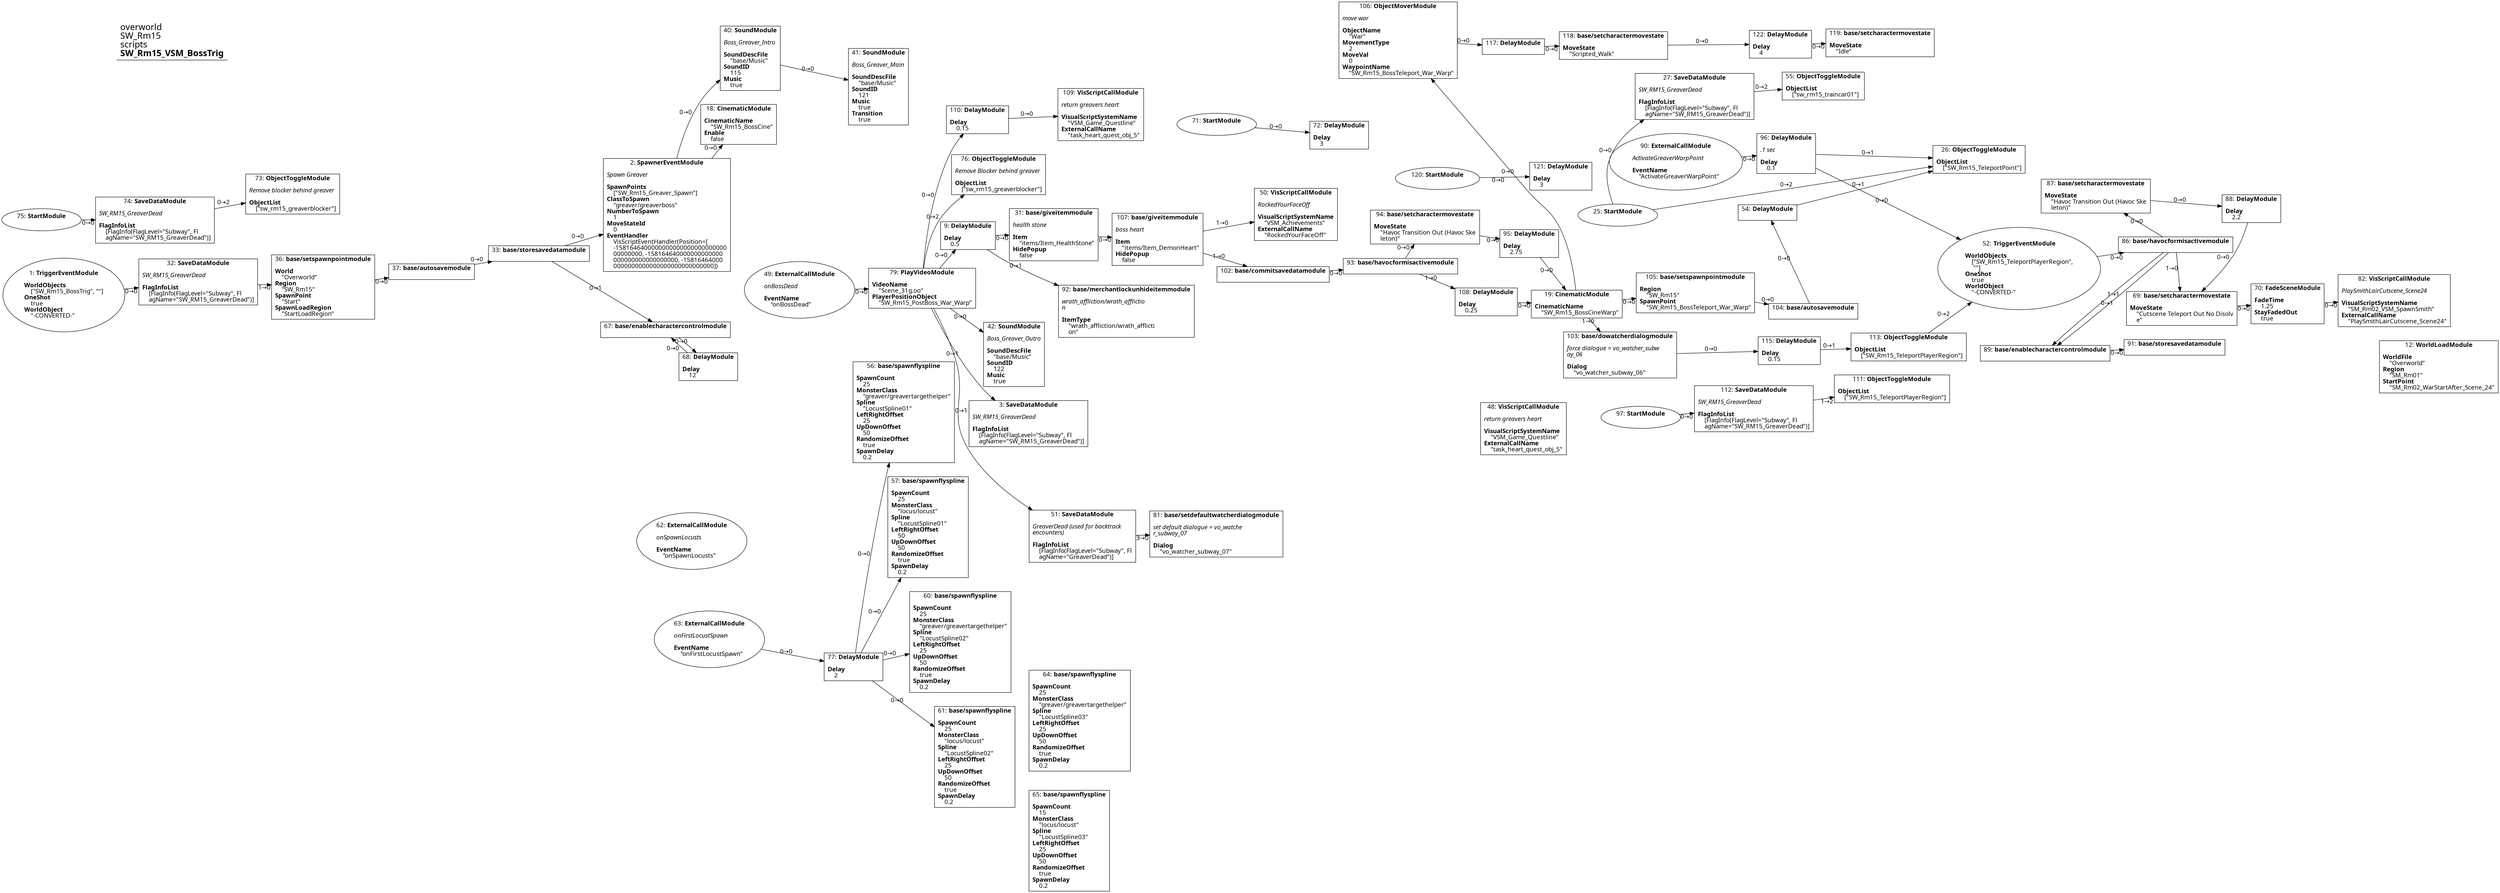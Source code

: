 digraph {
    layout = fdp;
    overlap = prism;
    sep = "+16";
    splines = spline;

    node [ shape = box ];

    graph [ fontname = "Segoe UI" ];
    node [ fontname = "Segoe UI" ];
    edge [ fontname = "Segoe UI" ];

    1 [ label = <1: <b>TriggerEventModule</b><br/><br/><b>WorldObjects</b><br align="left"/>    [&quot;SW_Rm15_BossTrig&quot;, &quot;&quot;]<br align="left"/><b>OneShot</b><br align="left"/>    true<br align="left"/><b>WorldObject</b><br align="left"/>    &quot;-CONVERTED-&quot;<br align="left"/>> ];
    1 [ shape = oval ]
    1 [ pos = "-1.5070001,0.36800003!" ];
    1 -> 32 [ label = "0→0" ];

    2 [ label = <2: <b>SpawnerEventModule</b><br/><br/><i>Spawn Greaver<br align="left"/></i><br align="left"/><b>SpawnPoints</b><br align="left"/>    [&quot;SW_Rm15_Greaver_Spawn&quot;]<br align="left"/><b>ClassToSpawn</b><br align="left"/>    &quot;greaver/greaverboss&quot;<br align="left"/><b>NumberToSpawn</b><br align="left"/>    1<br align="left"/><b>MoveStateId</b><br align="left"/>    0<br align="left"/><b>EventHandler</b><br align="left"/>    VisScriptEventHandler(Position=[<br align="left"/>    -1581646400000000000000000000000<br align="left"/>    00000000, -158164640000000000000<br align="left"/>    000000000000000000, -15816464000<br align="left"/>    0000000000000000000000000000])<br align="left"/>> ];
    2 [ pos = "-0.37100002,0.34500003!" ];
    2 -> 18 [ label = "0→0" ];
    2 -> 40 [ label = "0→0" ];

    3 [ label = <3: <b>SaveDataModule</b><br/><br/><i>SW_RM15_GreaverDead<br align="left"/></i><br align="left"/><b>FlagInfoList</b><br align="left"/>    [FlagInfo(FlagLevel=&quot;Subway&quot;, Fl<br align="left"/>    agName=&quot;SW_RM15_GreaverDead&quot;)]<br align="left"/>> ];
    3 [ pos = "0.45100003,0.026!" ];

    9 [ label = <9: <b>DelayModule</b><br/><br/><b>Delay</b><br align="left"/>    0.5<br align="left"/>> ];
    9 [ pos = "0.45100003,0.379!" ];
    9 -> 92 [ label = "0→1" ];
    9 -> 31 [ label = "0→0" ];

    12 [ label = <12: <b>WorldLoadModule</b><br/><br/><b>WorldFile</b><br align="left"/>    &quot;Overworld&quot;<br align="left"/><b>Region</b><br align="left"/>    &quot;SM_Rm01&quot;<br align="left"/><b>StartPoint</b><br align="left"/>    &quot;SM_Rm02_WarStartAfter_Scene_24&quot;<br align="left"/>> ];
    12 [ pos = "4.576,0.127!" ];

    18 [ label = <18: <b>CinematicModule</b><br/><br/><b>CinematicName</b><br align="left"/>    &quot;SW_Rm15_BossCine&quot;<br align="left"/><b>Enable</b><br align="left"/>    false<br align="left"/>> ];
    18 [ pos = "-0.323,0.77500004!" ];

    19 [ label = <19: <b>CinematicModule</b><br/><br/><b>CinematicName</b><br align="left"/>    &quot;SW_Rm15_BossCineWarp&quot;<br align="left"/>> ];
    19 [ pos = "1.9260001,0.333!" ];
    19 -> 103 [ label = "1→0" ];
    19 -> 106 [ label = "0→0" ];
    19 -> 105 [ label = "0→0" ];

    25 [ label = <25: <b>StartModule</b><br/><br/>> ];
    25 [ shape = oval ]
    25 [ pos = "2.5,0.823!" ];
    25 -> 27 [ label = "0→0" ];
    25 -> 26 [ label = "0→2" ];

    26 [ label = <26: <b>ObjectToggleModule</b><br/><br/><b>ObjectList</b><br align="left"/>    [&quot;SW_Rm15_TeleportPoint&quot;]<br align="left"/>> ];
    26 [ pos = "3.2370002,0.869!" ];

    27 [ label = <27: <b>SaveDataModule</b><br/><br/><i>SW_RM15_GreaverDead<br align="left"/></i><br align="left"/><b>FlagInfoList</b><br align="left"/>    [FlagInfo(FlagLevel=&quot;Subway&quot;, Fl<br align="left"/>    agName=&quot;SW_RM15_GreaverDead&quot;)]<br align="left"/>> ];
    27 [ pos = "2.762,1.1400001!" ];
    27 -> 55 [ label = "0→2" ];

    31 [ label = <31: <b>base/giveitemmodule</b><br/><br/><i>health stone<br align="left"/></i><br align="left"/><b>Item</b><br align="left"/>    &quot;items/Item_HealthStone&quot;<br align="left"/><b>HidePopup</b><br align="left"/>    false<br align="left"/>> ];
    31 [ pos = "0.634,0.379!" ];
    31 -> 107 [ label = "0→0" ];

    32 [ label = <32: <b>SaveDataModule</b><br/><br/><i>SW_RM15_GreaverDead<br align="left"/></i><br align="left"/><b>FlagInfoList</b><br align="left"/>    [FlagInfo(FlagLevel=&quot;Subway&quot;, Fl<br align="left"/>    agName=&quot;SW_RM15_GreaverDead&quot;)]<br align="left"/>> ];
    32 [ pos = "-1.213,0.36800003!" ];
    32 -> 36 [ label = "1→0" ];

    33 [ label = <33: <b>base/storesavedatamodule</b><br/><br/>> ];
    33 [ pos = "-0.628,0.34500003!" ];
    33 -> 2 [ label = "0→0" ];
    33 -> 67 [ label = "0→1" ];

    36 [ label = <36: <b>base/setspawnpointmodule</b><br/><br/><b>World</b><br align="left"/>    &quot;Overworld&quot;<br align="left"/><b>Region</b><br align="left"/>    &quot;SW_Rm15&quot;<br align="left"/><b>SpawnPoint</b><br align="left"/>    &quot;Start&quot;<br align="left"/><b>SpawnLoadRegion</b><br align="left"/>    &quot;StartLoadRegion&quot;<br align="left"/>> ];
    36 [ pos = "-0.99500006,0.34500003!" ];
    36 -> 37 [ label = "0→0" ];

    37 [ label = <37: <b>base/autosavemodule</b><br/><br/>> ];
    37 [ pos = "-0.78800005,0.34500003!" ];
    37 -> 33 [ label = "0→0" ];

    40 [ label = <40: <b>SoundModule</b><br/><br/><i>Boss_Greaver_Intro<br align="left"/></i><br align="left"/><b>SoundDescFile</b><br align="left"/>    &quot;base/Music&quot;<br align="left"/><b>SoundID</b><br align="left"/>    115<br align="left"/><b>Music</b><br align="left"/>    true<br align="left"/>> ];
    40 [ pos = "-0.32200003,0.9250001!" ];
    40 -> 41 [ label = "0→0" ];

    41 [ label = <41: <b>SoundModule</b><br/><br/><i>Boss_Greaver_Main<br align="left"/></i><br align="left"/><b>SoundDescFile</b><br align="left"/>    &quot;base/Music&quot;<br align="left"/><b>SoundID</b><br align="left"/>    121<br align="left"/><b>Music</b><br align="left"/>    true<br align="left"/><b>Transition</b><br align="left"/>    true<br align="left"/>> ];
    41 [ pos = "-0.113000005,0.924!" ];

    42 [ label = <42: <b>SoundModule</b><br/><br/><i>Boss_Greaver_Outro<br align="left"/></i><br align="left"/><b>SoundDescFile</b><br align="left"/>    &quot;base/Music&quot;<br align="left"/><b>SoundID</b><br align="left"/>    122<br align="left"/><b>Music</b><br align="left"/>    true<br align="left"/>> ];
    42 [ pos = "0.45000002,0.179!" ];

    48 [ label = <48: <b>VisScriptCallModule</b><br/><br/><i>return greavers heart<br align="left"/></i><br align="left"/><b>VisualScriptSystemName</b><br align="left"/>    &quot;VSM_Game_Questline&quot;<br align="left"/><b>ExternalCallName</b><br align="left"/>    &quot;task_heart_quest_obj_5&quot;<br align="left"/>> ];
    48 [ pos = "2.108,0.059000004!" ];

    49 [ label = <49: <b>ExternalCallModule</b><br/><br/><i>onBossDead<br align="left"/></i><br align="left"/><b>EventName</b><br align="left"/>    &quot;onBossDead&quot;<br align="left"/>> ];
    49 [ shape = oval ]
    49 [ pos = "-0.120000005,0.293!" ];
    49 -> 79 [ label = "0→0" ];

    50 [ label = <50: <b>VisScriptCallModule</b><br/><br/><i>RockedYourFaceOff<br align="left"/></i><br align="left"/><b>VisualScriptSystemName</b><br align="left"/>    &quot;VSM_Achievements&quot;<br align="left"/><b>ExternalCallName</b><br align="left"/>    &quot;RockedYourFaceOff&quot;<br align="left"/>> ];
    50 [ pos = "0.98600006,0.44000003!" ];

    51 [ label = <51: <b>SaveDataModule</b><br/><br/><i>GreaverDead (used for backtrack <br align="left"/>encounters)<br align="left"/></i><br align="left"/><b>FlagInfoList</b><br align="left"/>    [FlagInfo(FlagLevel=&quot;Subway&quot;, Fl<br align="left"/>    agName=&quot;GreaverDead&quot;)]<br align="left"/>> ];
    51 [ pos = "0.45000002,-0.13800001!" ];
    51 -> 81 [ label = "3→0" ];

    52 [ label = <52: <b>TriggerEventModule</b><br/><br/><b>WorldObjects</b><br align="left"/>    [&quot;SW_Rm15_TeleportPlayerRegion&quot;,<br align="left"/>     &quot;&quot;]<br align="left"/><b>OneShot</b><br align="left"/>    true<br align="left"/><b>WorldObject</b><br align="left"/>    &quot;-CONVERTED-&quot;<br align="left"/>> ];
    52 [ shape = oval ]
    52 [ pos = "2.986,0.333!" ];
    52 -> 86 [ label = "0→0" ];

    54 [ label = <54: <b>DelayModule</b><br/><br/>> ];
    54 [ pos = "2.8960001,0.75600004!" ];
    54 -> 26 [ label = "0→1" ];

    55 [ label = <55: <b>ObjectToggleModule</b><br/><br/><b>ObjectList</b><br align="left"/>    [&quot;sw_rm15_traincar01&quot;]<br align="left"/>> ];
    55 [ pos = "2.9840002,1.1860001!" ];

    56 [ label = <56: <b>base/spawnflyspline</b><br/><br/><b>SpawnCount</b><br align="left"/>    25<br align="left"/><b>MonsterClass</b><br align="left"/>    &quot;greaver/greavertargethelper&quot;<br align="left"/><b>Spline</b><br align="left"/>    &quot;LocustSpline01&quot;<br align="left"/><b>LeftRightOffset</b><br align="left"/>    25<br align="left"/><b>UpDownOffset</b><br align="left"/>    50<br align="left"/><b>RandomizeOffset</b><br align="left"/>    true<br align="left"/><b>SpawnDelay</b><br align="left"/>    0.2<br align="left"/>> ];
    56 [ pos = "-0.388,-0.40600002!" ];

    57 [ label = <57: <b>base/spawnflyspline</b><br/><br/><b>SpawnCount</b><br align="left"/>    25<br align="left"/><b>MonsterClass</b><br align="left"/>    &quot;locus/locust&quot;<br align="left"/><b>Spline</b><br align="left"/>    &quot;LocustSpline01&quot;<br align="left"/><b>LeftRightOffset</b><br align="left"/>    50<br align="left"/><b>UpDownOffset</b><br align="left"/>    50<br align="left"/><b>RandomizeOffset</b><br align="left"/>    true<br align="left"/><b>SpawnDelay</b><br align="left"/>    0.2<br align="left"/>> ];
    57 [ pos = "-0.39200002,-0.492!" ];

    60 [ label = <60: <b>base/spawnflyspline</b><br/><br/><b>SpawnCount</b><br align="left"/>    25<br align="left"/><b>MonsterClass</b><br align="left"/>    &quot;greaver/greavertargethelper&quot;<br align="left"/><b>Spline</b><br align="left"/>    &quot;LocustSpline02&quot;<br align="left"/><b>LeftRightOffset</b><br align="left"/>    25<br align="left"/><b>UpDownOffset</b><br align="left"/>    50<br align="left"/><b>RandomizeOffset</b><br align="left"/>    true<br align="left"/><b>SpawnDelay</b><br align="left"/>    0.2<br align="left"/>> ];
    60 [ pos = "-0.38900003,-0.569!" ];

    61 [ label = <61: <b>base/spawnflyspline</b><br/><br/><b>SpawnCount</b><br align="left"/>    25<br align="left"/><b>MonsterClass</b><br align="left"/>    &quot;locus/locust&quot;<br align="left"/><b>Spline</b><br align="left"/>    &quot;LocustSpline02&quot;<br align="left"/><b>LeftRightOffset</b><br align="left"/>    25<br align="left"/><b>UpDownOffset</b><br align="left"/>    50<br align="left"/><b>RandomizeOffset</b><br align="left"/>    true<br align="left"/><b>SpawnDelay</b><br align="left"/>    0.2<br align="left"/>> ];
    61 [ pos = "-0.39000002,-0.648!" ];

    62 [ label = <62: <b>ExternalCallModule</b><br/><br/><i>onSpawnLocusts<br align="left"/></i><br align="left"/><b>EventName</b><br align="left"/>    &quot;onSpawnLocusts&quot;<br align="left"/>> ];
    62 [ shape = oval ]
    62 [ pos = "-0.92200005,-0.42600003!" ];

    63 [ label = <63: <b>ExternalCallModule</b><br/><br/><i>onFirstLocustSpawn<br align="left"/></i><br align="left"/><b>EventName</b><br align="left"/>    &quot;onFirstLocustSpawn&quot;<br align="left"/>> ];
    63 [ shape = oval ]
    63 [ pos = "-0.933,-0.648!" ];
    63 -> 77 [ label = "0→0" ];

    64 [ label = <64: <b>base/spawnflyspline</b><br/><br/><b>SpawnCount</b><br align="left"/>    25<br align="left"/><b>MonsterClass</b><br align="left"/>    &quot;greaver/greavertargethelper&quot;<br align="left"/><b>Spline</b><br align="left"/>    &quot;LocustSpline03&quot;<br align="left"/><b>LeftRightOffset</b><br align="left"/>    25<br align="left"/><b>UpDownOffset</b><br align="left"/>    50<br align="left"/><b>RandomizeOffset</b><br align="left"/>    true<br align="left"/><b>SpawnDelay</b><br align="left"/>    0.2<br align="left"/>> ];
    64 [ pos = "0.16900001,-0.71900004!" ];

    65 [ label = <65: <b>base/spawnflyspline</b><br/><br/><b>SpawnCount</b><br align="left"/>    15<br align="left"/><b>MonsterClass</b><br align="left"/>    &quot;locus/locust&quot;<br align="left"/><b>Spline</b><br align="left"/>    &quot;LocustSpline03&quot;<br align="left"/><b>LeftRightOffset</b><br align="left"/>    25<br align="left"/><b>UpDownOffset</b><br align="left"/>    50<br align="left"/><b>RandomizeOffset</b><br align="left"/>    true<br align="left"/><b>SpawnDelay</b><br align="left"/>    0.2<br align="left"/>> ];
    65 [ pos = "0.16600001,-0.82800007!" ];

    67 [ label = <67: <b>base/enablecharactercontrolmodule</b><br/><br/>> ];
    67 [ pos = "-0.569,0.08800001!" ];
    67 -> 68 [ label = "0→0" ];

    68 [ label = <68: <b>DelayModule</b><br/><br/><b>Delay</b><br align="left"/>    12<br align="left"/>> ];
    68 [ pos = "-0.47800002,-0.062000003!" ];
    68 -> 67 [ label = "0→0" ];

    69 [ label = <69: <b>base/setcharactermovestate</b><br/><br/><b>MoveState</b><br align="left"/>    &quot;Cutscene Teleport Out No Disolv<br align="left"/>    e&quot;<br align="left"/>> ];
    69 [ pos = "3.943,0.31!" ];
    69 -> 70 [ label = "0→0" ];

    70 [ label = <70: <b>FadeSceneModule</b><br/><br/><b>FadeTime</b><br align="left"/>    1.25<br align="left"/><b>StayFadedOut</b><br align="left"/>    true<br align="left"/>> ];
    70 [ pos = "4.214,0.31!" ];
    70 -> 82 [ label = "0→0" ];

    71 [ label = <71: <b>StartModule</b><br/><br/>> ];
    71 [ shape = oval ]
    71 [ pos = "0.91400003,0.86800003!" ];
    71 -> 72 [ label = "0→0" ];

    72 [ label = <72: <b>DelayModule</b><br/><br/><b>Delay</b><br align="left"/>    3<br align="left"/>> ];
    72 [ pos = "1.103,0.86800003!" ];

    73 [ label = <73: <b>ObjectToggleModule</b><br/><br/><i>Remove blocker behind greaver<br align="left"/></i><br align="left"/><b>ObjectList</b><br align="left"/>    [&quot;sw_rm15_greaverblocker&quot;]<br align="left"/>> ];
    73 [ pos = "-0.97900003,0.689!" ];

    74 [ label = <74: <b>SaveDataModule</b><br/><br/><i>SW_RM15_GreaverDead<br align="left"/></i><br align="left"/><b>FlagInfoList</b><br align="left"/>    [FlagInfo(FlagLevel=&quot;Subway&quot;, Fl<br align="left"/>    agName=&quot;SW_RM15_GreaverDead&quot;)]<br align="left"/>> ];
    74 [ pos = "-1.2570001,0.643!" ];
    74 -> 73 [ label = "0→2" ];

    75 [ label = <75: <b>StartModule</b><br/><br/>> ];
    75 [ shape = oval ]
    75 [ pos = "-1.5100001,0.643!" ];
    75 -> 74 [ label = "0→0" ];

    76 [ label = <76: <b>ObjectToggleModule</b><br/><br/><i>Remove Blocker behind greaver<br align="left"/></i><br align="left"/><b>ObjectList</b><br align="left"/>    [&quot;sw_rm15_greaverblocker&quot;]<br align="left"/>> ];
    76 [ pos = "0.44900003,0.59300005!" ];

    77 [ label = <77: <b>DelayModule</b><br/><br/><b>Delay</b><br align="left"/>    2<br align="left"/>> ];
    77 [ pos = "-0.63900006,-0.648!" ];
    77 -> 56 [ label = "0→0" ];
    77 -> 57 [ label = "0→0" ];
    77 -> 60 [ label = "0→0" ];
    77 -> 61 [ label = "0→0" ];

    79 [ label = <79: <b>PlayVideoModule</b><br/><br/><b>VideoName</b><br align="left"/>    &quot;Scene_31g.oo&quot;<br align="left"/><b>PlayerPositionObject</b><br align="left"/>    &quot;SW_Rm15_PostBoss_War_Warp&quot;<br align="left"/>> ];
    79 [ pos = "0.104,0.293!" ];
    79 -> 76 [ label = "0→2" ];
    79 -> 9 [ label = "0→0" ];
    79 -> 42 [ label = "0→0" ];
    79 -> 3 [ label = "0→1" ];
    79 -> 51 [ label = "0→1" ];
    79 -> 110 [ label = "0→0" ];

    81 [ label = <81: <b>base/setdefaultwatcherdialogmodule</b><br/><br/><i>set default dialogue = vo_watche<br align="left"/>r_subway_07<br align="left"/></i><br align="left"/><b>Dialog</b><br align="left"/>    &quot;vo_watcher_subway_07&quot;<br align="left"/>> ];
    81 [ pos = "0.698,-0.18400002!" ];

    82 [ label = <82: <b>VisScriptCallModule</b><br/><br/><i>PlaySmithLairCutscene_Scene24<br align="left"/></i><br align="left"/><b>VisualScriptSystemName</b><br align="left"/>    &quot;SM_Rm02_VSM_SpawnSmith&quot;<br align="left"/><b>ExternalCallName</b><br align="left"/>    &quot;PlaySmithLairCutscene_Scene24&quot;<br align="left"/>> ];
    82 [ pos = "4.44,0.31!" ];

    86 [ label = <86: <b>base/havocformisactivemodule</b><br/><br/>> ];
    86 [ pos = "3.2210002,0.333!" ];
    86 -> 87 [ label = "0→0" ];
    86 -> 69 [ label = "1→0" ];
    86 -> 89 [ label = "0→1" ];
    86 -> 89 [ label = "1→1" ];

    87 [ label = <87: <b>base/setcharactermovestate</b><br/><br/><b>MoveState</b><br align="left"/>    &quot;Havoc Transition Out (Havoc Ske<br align="left"/>    leton)&quot;<br align="left"/>> ];
    87 [ pos = "3.4910002,0.46300003!" ];
    87 -> 88 [ label = "0→0" ];

    88 [ label = <88: <b>DelayModule</b><br/><br/><b>Delay</b><br align="left"/>    2.2<br align="left"/>> ];
    88 [ pos = "3.7440002,0.46300003!" ];
    88 -> 69 [ label = "0→0" ];

    89 [ label = <89: <b>base/enablecharactercontrolmodule</b><br/><br/>> ];
    89 [ pos = "3.5440001,0.18900001!" ];
    89 -> 91 [ label = "0→0" ];

    90 [ label = <90: <b>ExternalCallModule</b><br/><br/><i>ActivateGreaverWarpPoint<br align="left"/></i><br align="left"/><b>EventName</b><br align="left"/>    &quot;ActivateGreaverWarpPoint&quot;<br align="left"/>> ];
    90 [ shape = oval ]
    90 [ pos = "2.7610002,0.96700007!" ];
    90 -> 96 [ label = "0→0" ];

    91 [ label = <91: <b>base/storesavedatamodule</b><br/><br/>> ];
    91 [ pos = "3.8160002,0.18900001!" ];

    92 [ label = <92: <b>base/merchantlockunhideitemmodule</b><br/><br/><i>wrath_affliction/wrath_afflictio<br align="left"/>n<br align="left"/></i><br align="left"/><b>ItemType</b><br align="left"/>    &quot;wrath_affliction/wrath_afflicti<br align="left"/>    on&quot;<br align="left"/>> ];
    92 [ pos = "0.64000005,0.252!" ];

    93 [ label = <93: <b>base/havocformisactivemodule</b><br/><br/>> ];
    93 [ pos = "1.212,0.356!" ];
    93 -> 94 [ label = "0→0" ];
    93 -> 108 [ label = "1→0" ];

    94 [ label = <94: <b>base/setcharactermovestate</b><br/><br/><b>MoveState</b><br align="left"/>    &quot;Havoc Transition Out (Havoc Ske<br align="left"/>    leton)&quot;<br align="left"/>> ];
    94 [ pos = "1.4820001,0.48600003!" ];
    94 -> 95 [ label = "0→0" ];

    95 [ label = <95: <b>DelayModule</b><br/><br/><b>Delay</b><br align="left"/>    2.75<br align="left"/>> ];
    95 [ pos = "1.7350001,0.48600003!" ];
    95 -> 19 [ label = "0→0" ];

    96 [ label = <96: <b>DelayModule</b><br/><br/><i>.1 sec<br align="left"/></i><br align="left"/><b>Delay</b><br align="left"/>    0.1<br align="left"/>> ];
    96 [ pos = "2.9850001,0.96700007!" ];
    96 -> 26 [ label = "0→1" ];
    96 -> 52 [ label = "0→0" ];

    97 [ label = <97: <b>StartModule</b><br/><br/>> ];
    97 [ shape = oval ]
    97 [ pos = "2.342,0.054!" ];
    97 -> 112 [ label = "0→0" ];

    102 [ label = <102: <b>base/commitsavedatamodule</b><br/><br/>> ];
    102 [ pos = "0.98600006,0.356!" ];
    102 -> 93 [ label = "0→0" ];

    103 [ label = <103: <b>base/dowatcherdialogmodule</b><br/><br/><i>force dialogue = vo_watcher_subw<br align="left"/>ay_06<br align="left"/></i><br align="left"/><b>Dialog</b><br align="left"/>    &quot;vo_watcher_subway_06&quot;<br align="left"/>> ];
    103 [ pos = "2.181,0.23!" ];
    103 -> 115 [ label = "0→0" ];

    104 [ label = <104: <b>base/autosavemodule</b><br/><br/>> ];
    104 [ pos = "2.4180002,0.333!" ];
    104 -> 54 [ label = "0→0" ];

    105 [ label = <105: <b>base/setspawnpointmodule</b><br/><br/><b>Region</b><br align="left"/>    &quot;SW_Rm15&quot;<br align="left"/><b>SpawnPoint</b><br align="left"/>    &quot;SW_Rm15_BossTeleport_War_Warp&quot;<br align="left"/>> ];
    105 [ pos = "2.18,0.333!" ];
    105 -> 104 [ label = "0→0" ];

    106 [ label = <106: <b>ObjectMoverModule</b><br/><br/><i>move war<br align="left"/></i><br align="left"/><b>ObjectName</b><br align="left"/>    &quot;War&quot;<br align="left"/><b>MovementType</b><br align="left"/>    2<br align="left"/><b>MoveVal</b><br align="left"/>    0<br align="left"/><b>WaypointName</b><br align="left"/>    &quot;SW_Rm15_BossTeleport_War_Warp&quot;<br align="left"/>> ];
    106 [ pos = "2.21,1.393!" ];
    106 -> 117 [ label = "0→0" ];

    107 [ label = <107: <b>base/giveitemmodule</b><br/><br/><i>boss heart<br align="left"/></i><br align="left"/><b>Item</b><br align="left"/>    &quot;items/Item_DemonHeart&quot;<br align="left"/><b>HidePopup</b><br align="left"/>    false<br align="left"/>> ];
    107 [ pos = "0.79300004,0.379!" ];
    107 -> 50 [ label = "1→0" ];
    107 -> 102 [ label = "1→0" ];

    108 [ label = <108: <b>DelayModule</b><br/><br/><b>Delay</b><br align="left"/>    0.25<br align="left"/>> ];
    108 [ pos = "1.567,0.333!" ];
    108 -> 19 [ label = "0→0" ];

    109 [ label = <109: <b>VisScriptCallModule</b><br/><br/><i>return greavers heart<br align="left"/></i><br align="left"/><b>VisualScriptSystemName</b><br align="left"/>    &quot;VSM_Game_Questline&quot;<br align="left"/><b>ExternalCallName</b><br align="left"/>    &quot;task_heart_quest_obj_5&quot;<br align="left"/>> ];
    109 [ pos = "0.62,0.795!" ];

    110 [ label = <110: <b>DelayModule</b><br/><br/><b>Delay</b><br align="left"/>    0.15<br align="left"/>> ];
    110 [ pos = "0.44900003,0.795!" ];
    110 -> 109 [ label = "0→0" ];

    111 [ label = <111: <b>ObjectToggleModule</b><br/><br/><b>ObjectList</b><br align="left"/>    [&quot;SW_Rm15_TeleportPlayerRegion&quot;]<br align="left"/>> ];
    111 [ pos = "2.9850001,0.07700001!" ];

    112 [ label = <112: <b>SaveDataModule</b><br/><br/><i>SW_RM15_GreaverDead<br align="left"/></i><br align="left"/><b>FlagInfoList</b><br align="left"/>    [FlagInfo(FlagLevel=&quot;Subway&quot;, Fl<br align="left"/>    agName=&quot;SW_RM15_GreaverDead&quot;)]<br align="left"/>> ];
    112 [ pos = "2.5370002,0.054!" ];
    112 -> 111 [ label = "1→2" ];

    113 [ label = <113: <b>ObjectToggleModule</b><br/><br/><b>ObjectList</b><br align="left"/>    [&quot;SW_Rm15_TeleportPlayerRegion&quot;]<br align="left"/>> ];
    113 [ pos = "2.7170002,0.275!" ];
    113 -> 52 [ label = "0→2" ];

    115 [ label = <115: <b>DelayModule</b><br/><br/><b>Delay</b><br align="left"/>    0.15<br align="left"/>> ];
    115 [ pos = "2.482,0.252!" ];
    115 -> 113 [ label = "0→1" ];

    117 [ label = <117: <b>DelayModule</b><br/><br/>> ];
    117 [ pos = "2.397,1.393!" ];
    117 -> 118 [ label = "0→0" ];

    118 [ label = <118: <b>base/setcharactermovestate</b><br/><br/><b>MoveState</b><br align="left"/>    &quot;Scripted_Walk&quot;<br align="left"/>> ];
    118 [ pos = "2.568,1.393!" ];
    118 -> 122 [ label = "0→0" ];

    119 [ label = <119: <b>base/setcharactermovestate</b><br/><br/><b>MoveState</b><br align="left"/>    &quot;Idle&quot;<br align="left"/>> ];
    119 [ pos = "3.0240002,1.393!" ];

    120 [ label = <120: <b>StartModule</b><br/><br/>> ];
    120 [ shape = oval ]
    120 [ pos = "1.445,0.82500005!" ];
    120 -> 121 [ label = "0→0" ];

    121 [ label = <121: <b>DelayModule</b><br/><br/><b>Delay</b><br align="left"/>    3<br align="left"/>> ];
    121 [ pos = "1.6810001,0.83500004!" ];

    122 [ label = <122: <b>DelayModule</b><br/><br/><b>Delay</b><br align="left"/>    4<br align="left"/>> ];
    122 [ pos = "2.8490002,1.393!" ];
    122 -> 119 [ label = "0→0" ];

    title [ pos = "-1.511,1.394!" ];
    title [ shape = underline ];
    title [ label = <<font point-size="20">overworld<br align="left"/>SW_Rm15<br align="left"/>scripts<br align="left"/><b>SW_Rm15_VSM_BossTrig</b><br align="left"/></font>> ];
}

